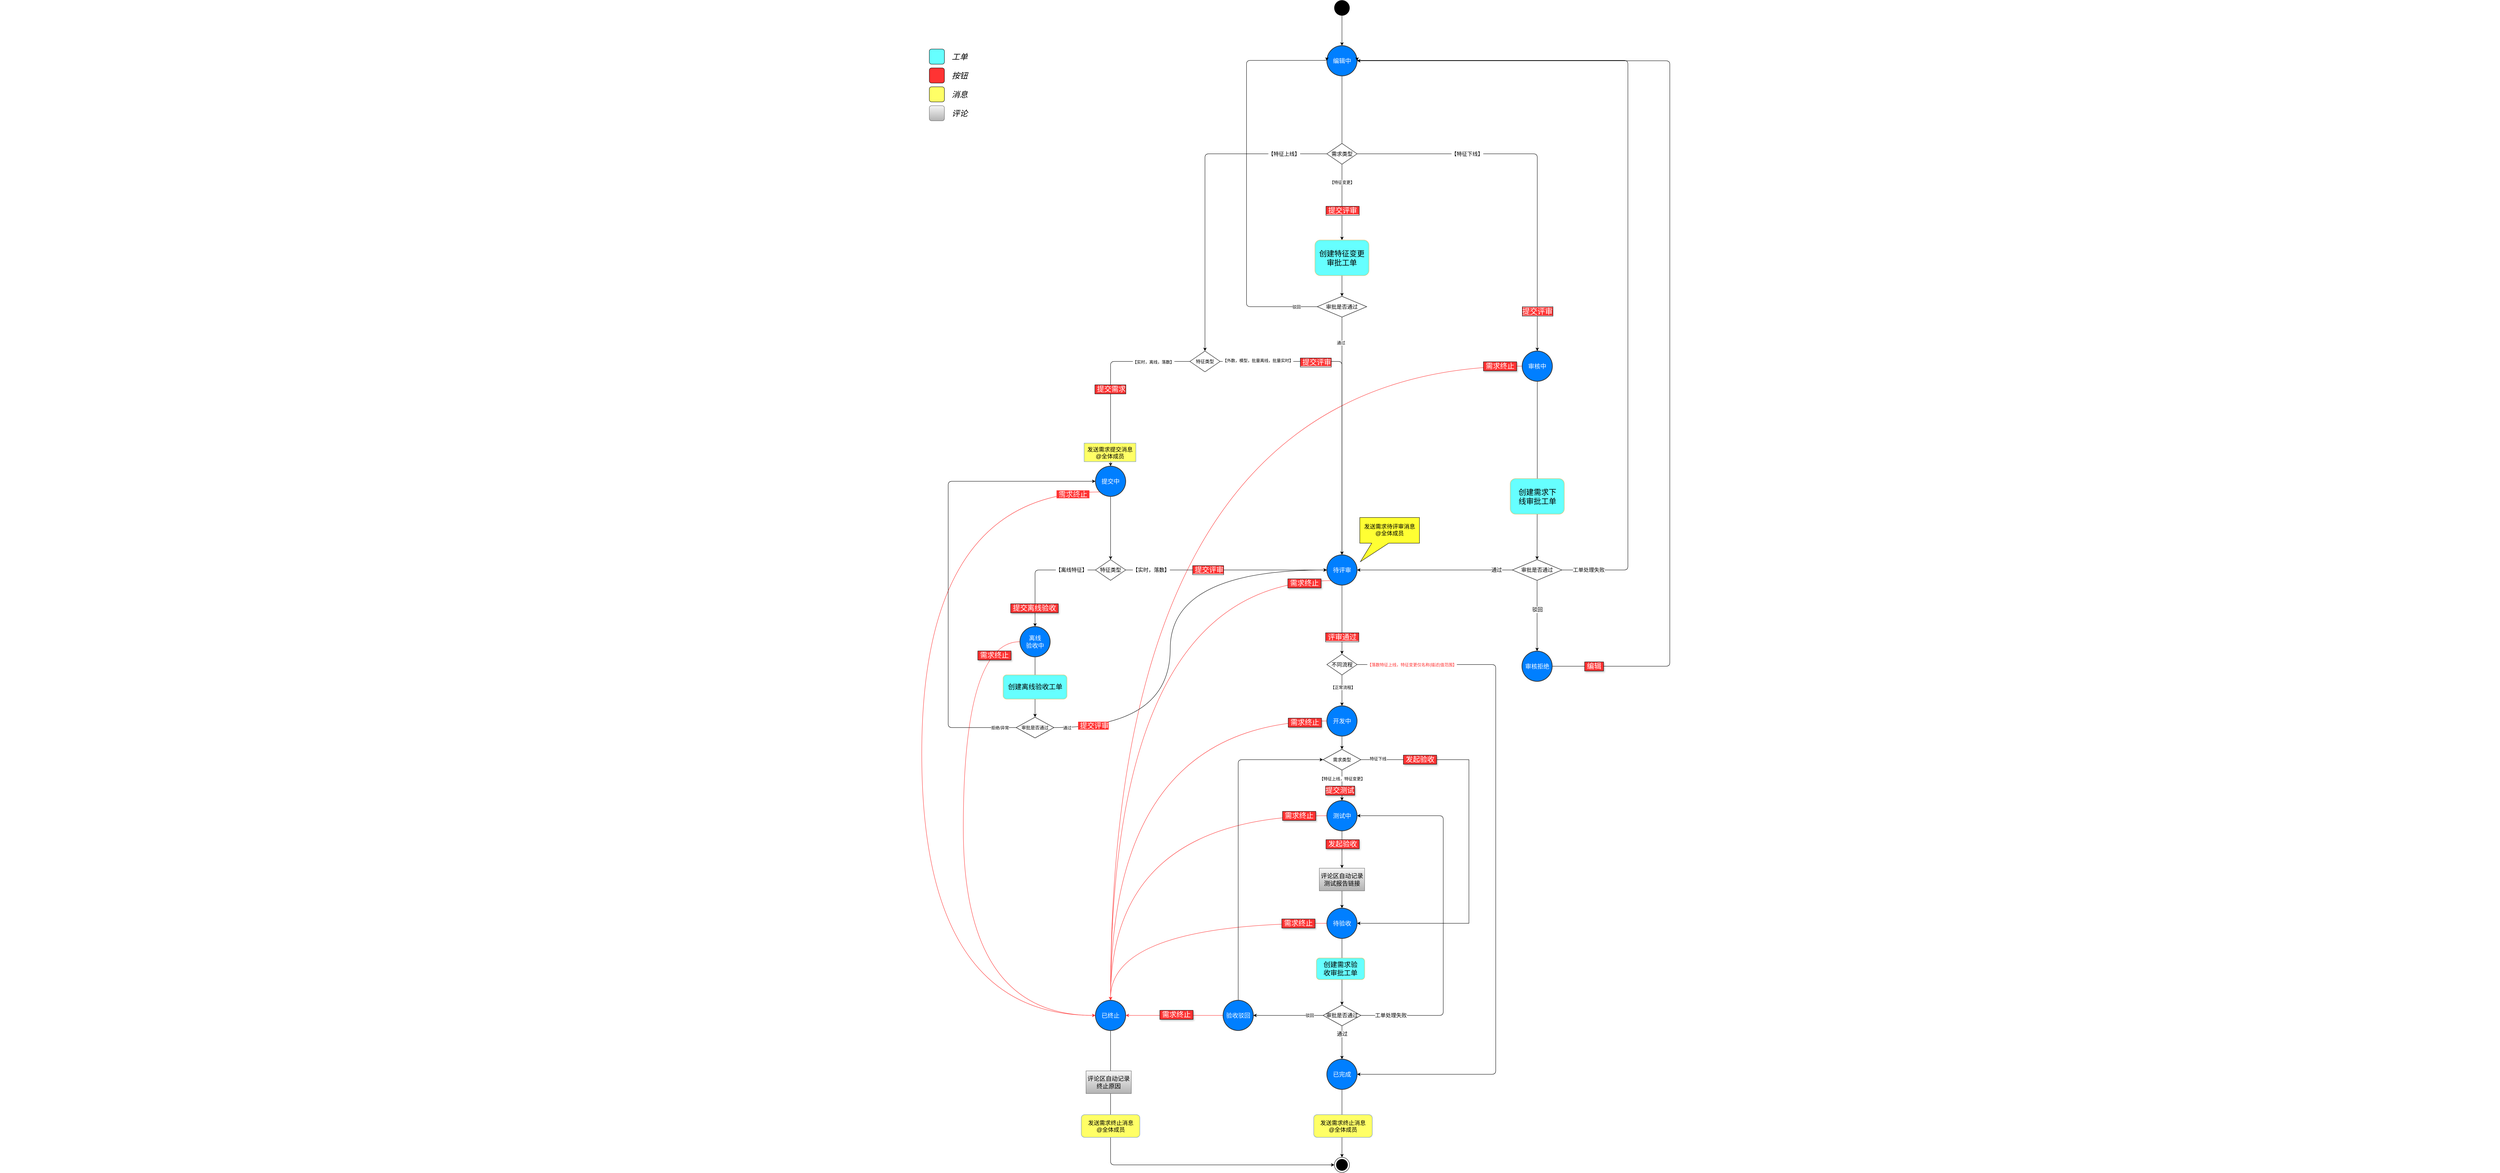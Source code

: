 <mxfile version="24.7.6">
  <diagram name="第 1 页" id="z-M220Xnp6lkOxsr2ZW7">
    <mxGraphModel dx="9769" dy="11065" grid="0" gridSize="10" guides="1" tooltips="1" connect="1" arrows="1" fold="1" page="1" pageScale="2" pageWidth="3300" pageHeight="4681" background="none" math="0" shadow="0">
      <root>
        <mxCell id="0" />
        <mxCell id="1" parent="0" />
        <mxCell id="qgJqCZxHj2D4JbPyjESp-24" style="edgeStyle=orthogonalEdgeStyle;rounded=0;orthogonalLoop=1;jettySize=auto;html=1;exitX=0.5;exitY=1;exitDx=0;exitDy=0;entryX=0.5;entryY=0;entryDx=0;entryDy=0;endArrow=none;endFill=0;" parent="1" source="qgJqCZxHj2D4JbPyjESp-26" target="qgJqCZxHj2D4JbPyjESp-67" edge="1">
          <mxGeometry relative="1" as="geometry" />
        </mxCell>
        <mxCell id="qgJqCZxHj2D4JbPyjESp-26" value="编辑中" style="ellipse;whiteSpace=wrap;html=1;aspect=fixed;strokeWidth=2;fillColor=#007FFF;strokeColor=#36393d;fontColor=#FFFFFF;fontSize=16;" parent="1" vertex="1">
          <mxGeometry x="1332.79" y="-9" width="80" height="80" as="geometry" />
        </mxCell>
        <mxCell id="qgJqCZxHj2D4JbPyjESp-27" style="edgeStyle=orthogonalEdgeStyle;rounded=0;orthogonalLoop=1;jettySize=auto;html=1;exitX=0.5;exitY=1;exitDx=0;exitDy=0;entryX=0.5;entryY=0;entryDx=0;entryDy=0;curved=1;strokeColor=#000000;" parent="1" source="qgJqCZxHj2D4JbPyjESp-29" target="qgJqCZxHj2D4JbPyjESp-112" edge="1">
          <mxGeometry relative="1" as="geometry" />
        </mxCell>
        <mxCell id="FUP94ncfJCfUUYkLqNeV-58" value="&lt;span style=&quot;color: rgb(255, 255, 255); font-size: 19px; background-color: rgb(255, 51, 51);&quot;&gt;&amp;nbsp;需求终止&amp;nbsp;&lt;/span&gt;" style="edgeLabel;html=1;align=center;verticalAlign=middle;resizable=0;points=[];" vertex="1" connectable="0" parent="qgJqCZxHj2D4JbPyjESp-27">
          <mxGeometry x="-0.152" y="-2" relative="1" as="geometry">
            <mxPoint x="-98" y="-76" as="offset" />
          </mxGeometry>
        </mxCell>
        <mxCell id="FUP94ncfJCfUUYkLqNeV-60" style="edgeStyle=orthogonalEdgeStyle;rounded=0;orthogonalLoop=1;jettySize=auto;html=1;exitX=0;exitY=1;exitDx=0;exitDy=0;entryX=0;entryY=0.5;entryDx=0;entryDy=0;curved=1;strokeColor=#FF3333;labelBorderColor=default;" edge="1" parent="1" source="qgJqCZxHj2D4JbPyjESp-29" target="qgJqCZxHj2D4JbPyjESp-52">
          <mxGeometry relative="1" as="geometry">
            <Array as="points">
              <mxPoint x="260" y="1173" />
              <mxPoint x="260" y="2560" />
            </Array>
          </mxGeometry>
        </mxCell>
        <mxCell id="qgJqCZxHj2D4JbPyjESp-29" value="提交中" style="ellipse;whiteSpace=wrap;html=1;aspect=fixed;strokeWidth=2;fillColor=#007FFF;strokeColor=#36393d;fontColor=#FFFFFF;fontSize=16;" parent="1" vertex="1">
          <mxGeometry x="720" y="1105" width="80" height="80" as="geometry" />
        </mxCell>
        <mxCell id="qgJqCZxHj2D4JbPyjESp-30" style="edgeStyle=orthogonalEdgeStyle;rounded=0;orthogonalLoop=1;jettySize=auto;html=1;exitX=0;exitY=0.5;exitDx=0;exitDy=0;entryX=0;entryY=0.5;entryDx=0;entryDy=0;curved=1;strokeColor=#FF3333;" parent="1" source="qgJqCZxHj2D4JbPyjESp-33" target="qgJqCZxHj2D4JbPyjESp-52" edge="1">
          <mxGeometry relative="1" as="geometry">
            <Array as="points">
              <mxPoint x="370" y="1570" />
              <mxPoint x="370" y="2560" />
            </Array>
          </mxGeometry>
        </mxCell>
        <mxCell id="qgJqCZxHj2D4JbPyjESp-31" value="&lt;span style=&quot;font-size: 19px;&quot;&gt;&amp;nbsp;需求终止&amp;nbsp;&lt;/span&gt;" style="edgeLabel;html=1;align=center;verticalAlign=middle;resizable=0;points=[];labelBorderColor=#000000;fontSize=19;spacingTop=0;spacingLeft=0;textShadow=1;labelBackgroundColor=#FF3333;fontColor=#FFFFFF;" parent="qgJqCZxHj2D4JbPyjESp-30" vertex="1" connectable="0">
          <mxGeometry x="-0.908" y="36" relative="1" as="geometry">
            <mxPoint as="offset" />
          </mxGeometry>
        </mxCell>
        <mxCell id="qgJqCZxHj2D4JbPyjESp-32" style="edgeStyle=orthogonalEdgeStyle;rounded=0;orthogonalLoop=1;jettySize=auto;html=1;exitX=0.5;exitY=1;exitDx=0;exitDy=0;entryX=0.5;entryY=0;entryDx=0;entryDy=0;" parent="1" source="qgJqCZxHj2D4JbPyjESp-33" target="qgJqCZxHj2D4JbPyjESp-96" edge="1">
          <mxGeometry relative="1" as="geometry" />
        </mxCell>
        <mxCell id="qgJqCZxHj2D4JbPyjESp-33" value="离线&lt;div&gt;验收中&lt;/div&gt;" style="ellipse;whiteSpace=wrap;html=1;aspect=fixed;strokeWidth=2;fillColor=#007FFF;strokeColor=#36393d;fontColor=#FFFFFF;fontSize=16;" parent="1" vertex="1">
          <mxGeometry x="520" y="1530" width="80" height="80" as="geometry" />
        </mxCell>
        <mxCell id="qgJqCZxHj2D4JbPyjESp-36" style="edgeStyle=orthogonalEdgeStyle;rounded=0;orthogonalLoop=1;jettySize=auto;html=1;exitX=0;exitY=1;exitDx=0;exitDy=0;entryX=0.5;entryY=0;entryDx=0;entryDy=0;curved=1;strokeColor=#FF3333;" parent="1" source="qgJqCZxHj2D4JbPyjESp-39" target="qgJqCZxHj2D4JbPyjESp-52" edge="1">
          <mxGeometry relative="1" as="geometry" />
        </mxCell>
        <mxCell id="qgJqCZxHj2D4JbPyjESp-37" value="&lt;span style=&quot;color: rgba(0, 0, 0, 0); font-family: monospace; font-size: 0px; text-align: start; background-color: rgb(251, 251, 251);&quot;&gt;%3CmxGraphModel%3E%3Croot%3E%3CmxCell%20id%3D%220%22%2F%3E%3CmxCell%20id%3D%221%22%20parent%3D%220%22%2F%3E%3CmxCell%20id%3D%222%22%20value%3D%22%26amp%3Bnbsp%3B%E9%9C%80%E6%B1%82%E7%BB%88%E6%AD%A2%26amp%3Bnbsp%3B%22%20style%3D%22edgeLabel%3Bhtml%3D1%3Balign%3Dcenter%3BverticalAlign%3Dmiddle%3Bresizable%3D0%3Bpoints%3D%5B%5D%3BlabelBorderColor%3Ddefault%3BlabelBackgroundColor%3D%2366FF66%3BfontSize%3D15%3B%22%20vertex%3D%221%22%20connectable%3D%220%22%20parent%3D%221%22%3E%3CmxGeometry%20x%3D%221789.556%22%20y%3D%22840%22%20as%3D%22geometry%22%2F%3E%3C%2FmxCell%3E%3C%2Froot%3E%3C%2FmxGraphModel%3E&lt;/span&gt;" style="edgeLabel;html=1;align=center;verticalAlign=middle;resizable=0;points=[];" parent="qgJqCZxHj2D4JbPyjESp-36" vertex="1" connectable="0">
          <mxGeometry x="-0.917" y="10" relative="1" as="geometry">
            <mxPoint as="offset" />
          </mxGeometry>
        </mxCell>
        <mxCell id="qgJqCZxHj2D4JbPyjESp-38" value="&lt;font style=&quot;font-size: 19px;&quot;&gt;&amp;nbsp;需求终止&amp;nbsp;&lt;/font&gt;" style="edgeLabel;html=1;align=center;verticalAlign=middle;resizable=0;points=[];labelBorderColor=#000000;labelBackgroundColor=#FF3333;fontSize=19;spacingTop=0;spacingLeft=0;textShadow=1;fontColor=#FFFFFF;" parent="qgJqCZxHj2D4JbPyjESp-36" vertex="1" connectable="0">
          <mxGeometry x="-0.916" y="3" relative="1" as="geometry">
            <mxPoint x="-1" y="3" as="offset" />
          </mxGeometry>
        </mxCell>
        <mxCell id="FUP94ncfJCfUUYkLqNeV-16" value="&lt;meta charset=&quot;utf-8&quot;&gt;&lt;span style=&quot;color: rgb(255, 255, 255); font-family: Helvetica; font-size: 19px; font-style: normal; font-variant-ligatures: normal; font-variant-caps: normal; font-weight: 400; letter-spacing: normal; orphans: 2; text-align: center; text-indent: 0px; text-transform: none; widows: 2; word-spacing: 0px; -webkit-text-stroke-width: 0px; white-space: nowrap; background-color: rgb(255, 51, 51); text-decoration-thickness: initial; text-decoration-style: initial; text-decoration-color: initial; display: inline !important; float: none;&quot;&gt;&amp;nbsp;评审通过&amp;nbsp;&lt;/span&gt;" style="edgeStyle=orthogonalEdgeStyle;rounded=0;orthogonalLoop=1;jettySize=auto;html=1;exitX=0.5;exitY=1;exitDx=0;exitDy=0;entryX=0.5;entryY=0;entryDx=0;entryDy=0;labelBorderColor=default;" edge="1" parent="1" source="qgJqCZxHj2D4JbPyjESp-39" target="FUP94ncfJCfUUYkLqNeV-15">
          <mxGeometry x="0.508" relative="1" as="geometry">
            <mxPoint as="offset" />
          </mxGeometry>
        </mxCell>
        <mxCell id="qgJqCZxHj2D4JbPyjESp-39" value="待评审" style="ellipse;whiteSpace=wrap;html=1;aspect=fixed;strokeWidth=2;fillColor=#007FFF;strokeColor=#36393d;fontColor=#FFFFFF;fontSize=16;" parent="1" vertex="1">
          <mxGeometry x="1332.79" y="1340" width="80" height="80" as="geometry" />
        </mxCell>
        <mxCell id="qgJqCZxHj2D4JbPyjESp-40" style="edgeStyle=orthogonalEdgeStyle;rounded=0;orthogonalLoop=1;jettySize=auto;html=1;exitX=0.5;exitY=1;exitDx=0;exitDy=0;entryX=0.5;entryY=0;entryDx=0;entryDy=0;" parent="1" source="qgJqCZxHj2D4JbPyjESp-43" target="qgJqCZxHj2D4JbPyjESp-82" edge="1">
          <mxGeometry relative="1" as="geometry" />
        </mxCell>
        <mxCell id="qgJqCZxHj2D4JbPyjESp-41" style="edgeStyle=orthogonalEdgeStyle;rounded=0;orthogonalLoop=1;jettySize=auto;html=1;exitX=0;exitY=0.5;exitDx=0;exitDy=0;entryX=0.5;entryY=0;entryDx=0;entryDy=0;curved=1;strokeColor=#FF3333;" parent="1" source="qgJqCZxHj2D4JbPyjESp-43" target="qgJqCZxHj2D4JbPyjESp-52" edge="1">
          <mxGeometry relative="1" as="geometry" />
        </mxCell>
        <mxCell id="qgJqCZxHj2D4JbPyjESp-42" value="&amp;nbsp;需求终止&amp;nbsp;" style="edgeLabel;html=1;align=center;verticalAlign=middle;resizable=0;points=[];labelBorderColor=#000000;labelBackgroundColor=#FF3333;fontSize=19;spacingTop=0;spacingLeft=0;textShadow=1;fontColor=#FFFFFF;" parent="qgJqCZxHj2D4JbPyjESp-41" vertex="1" connectable="0">
          <mxGeometry x="-0.947" y="2" relative="1" as="geometry">
            <mxPoint x="14" y="-2" as="offset" />
          </mxGeometry>
        </mxCell>
        <mxCell id="qgJqCZxHj2D4JbPyjESp-43" value="审核中" style="ellipse;whiteSpace=wrap;html=1;aspect=fixed;strokeWidth=2;fillColor=#007FFF;strokeColor=#36393d;fontColor=#FFFFFF;fontSize=16;" parent="1" vertex="1">
          <mxGeometry x="1850" y="800" width="80" height="80" as="geometry" />
        </mxCell>
        <mxCell id="qgJqCZxHj2D4JbPyjESp-44" style="edgeStyle=orthogonalEdgeStyle;rounded=0;orthogonalLoop=1;jettySize=auto;html=1;exitX=0.5;exitY=1;exitDx=0;exitDy=0;entryX=0.5;entryY=0;entryDx=0;entryDy=0;" parent="1" source="qgJqCZxHj2D4JbPyjESp-98" target="qgJqCZxHj2D4JbPyjESp-56" edge="1">
          <mxGeometry relative="1" as="geometry" />
        </mxCell>
        <mxCell id="qgJqCZxHj2D4JbPyjESp-46" style="edgeStyle=orthogonalEdgeStyle;rounded=0;orthogonalLoop=1;jettySize=auto;html=1;exitX=0;exitY=0.5;exitDx=0;exitDy=0;entryX=0.5;entryY=0;entryDx=0;entryDy=0;curved=1;strokeColor=#FF3333;" parent="1" source="qgJqCZxHj2D4JbPyjESp-48" target="qgJqCZxHj2D4JbPyjESp-52" edge="1">
          <mxGeometry relative="1" as="geometry" />
        </mxCell>
        <mxCell id="qgJqCZxHj2D4JbPyjESp-47" value="&lt;span style=&quot;font-size: 19px;&quot;&gt;&amp;nbsp;需求终止&amp;nbsp;&lt;/span&gt;" style="edgeLabel;html=1;align=center;verticalAlign=middle;resizable=0;points=[];labelBorderColor=#000000;fontSize=19;spacingTop=0;spacingLeft=0;textShadow=1;labelBackgroundColor=#FF3333;fontColor=#FFFFFF;" parent="qgJqCZxHj2D4JbPyjESp-46" vertex="1" connectable="0">
          <mxGeometry x="-0.82" y="2" relative="1" as="geometry">
            <mxPoint x="21" y="-2" as="offset" />
          </mxGeometry>
        </mxCell>
        <mxCell id="qgJqCZxHj2D4JbPyjESp-48" value="测试中" style="ellipse;whiteSpace=wrap;html=1;aspect=fixed;strokeWidth=2;fillColor=#007FFF;strokeColor=#36393d;fontColor=#FFFFFF;fontSize=16;" parent="1" vertex="1">
          <mxGeometry x="1332.79" y="1991" width="80" height="80" as="geometry" />
        </mxCell>
        <mxCell id="qgJqCZxHj2D4JbPyjESp-49" style="edgeStyle=orthogonalEdgeStyle;rounded=0;orthogonalLoop=1;jettySize=auto;html=1;exitX=0.5;exitY=1;exitDx=0;exitDy=0;entryX=0.5;entryY=0;entryDx=0;entryDy=0;" parent="1" source="qgJqCZxHj2D4JbPyjESp-50" target="qgJqCZxHj2D4JbPyjESp-83" edge="1">
          <mxGeometry relative="1" as="geometry" />
        </mxCell>
        <mxCell id="qgJqCZxHj2D4JbPyjESp-50" value="已完成" style="ellipse;whiteSpace=wrap;html=1;aspect=fixed;strokeWidth=2;fillColor=#007FFF;strokeColor=#36393d;fontColor=#FFFFFF;fontSize=16;" parent="1" vertex="1">
          <mxGeometry x="1332.79" y="2676" width="80" height="80" as="geometry" />
        </mxCell>
        <mxCell id="qgJqCZxHj2D4JbPyjESp-51" style="edgeStyle=orthogonalEdgeStyle;rounded=1;orthogonalLoop=1;jettySize=auto;html=1;exitX=0.5;exitY=1;exitDx=0;exitDy=0;entryX=0;entryY=0.5;entryDx=0;entryDy=0;curved=0;" parent="1" source="qgJqCZxHj2D4JbPyjESp-52" target="qgJqCZxHj2D4JbPyjESp-83" edge="1">
          <mxGeometry relative="1" as="geometry" />
        </mxCell>
        <mxCell id="qgJqCZxHj2D4JbPyjESp-52" value="已终止" style="ellipse;whiteSpace=wrap;html=1;aspect=fixed;strokeWidth=2;fillColor=#007FFF;strokeColor=#36393d;fontColor=#FFFFFF;fontSize=16;" parent="1" vertex="1">
          <mxGeometry x="720" y="2520" width="80" height="80" as="geometry" />
        </mxCell>
        <mxCell id="qgJqCZxHj2D4JbPyjESp-53" style="edgeStyle=orthogonalEdgeStyle;rounded=0;orthogonalLoop=1;jettySize=auto;html=1;exitX=0.5;exitY=1;exitDx=0;exitDy=0;" parent="1" source="qgJqCZxHj2D4JbPyjESp-56" target="qgJqCZxHj2D4JbPyjESp-106" edge="1">
          <mxGeometry relative="1" as="geometry" />
        </mxCell>
        <mxCell id="qgJqCZxHj2D4JbPyjESp-54" style="edgeStyle=orthogonalEdgeStyle;rounded=0;orthogonalLoop=1;jettySize=auto;html=1;exitX=0;exitY=0.5;exitDx=0;exitDy=0;entryX=0.5;entryY=0;entryDx=0;entryDy=0;curved=1;strokeColor=#FF3333;" parent="1" source="qgJqCZxHj2D4JbPyjESp-56" target="qgJqCZxHj2D4JbPyjESp-52" edge="1">
          <mxGeometry relative="1" as="geometry" />
        </mxCell>
        <mxCell id="qgJqCZxHj2D4JbPyjESp-55" value="&lt;span style=&quot;font-size: 19px;&quot;&gt;&amp;nbsp;需求终止&amp;nbsp;&lt;/span&gt;" style="edgeLabel;html=1;align=center;verticalAlign=middle;resizable=0;points=[];labelBorderColor=#000000;fontSize=19;spacingTop=0;spacingLeft=0;textShadow=1;labelBackgroundColor=#FF3333;fontColor=#FFFFFF;" parent="qgJqCZxHj2D4JbPyjESp-54" vertex="1" connectable="0">
          <mxGeometry x="-0.774" y="4" relative="1" as="geometry">
            <mxPoint x="12" y="-4" as="offset" />
          </mxGeometry>
        </mxCell>
        <mxCell id="qgJqCZxHj2D4JbPyjESp-56" value="待验收" style="ellipse;whiteSpace=wrap;html=1;aspect=fixed;strokeWidth=2;fillColor=#007FFF;strokeColor=#36393d;fontColor=#FFFFFF;fontSize=16;" parent="1" vertex="1">
          <mxGeometry x="1332.79" y="2276" width="80" height="80" as="geometry" />
        </mxCell>
        <mxCell id="qgJqCZxHj2D4JbPyjESp-58" style="rounded=0;orthogonalLoop=1;jettySize=auto;html=1;exitX=0;exitY=0.5;exitDx=0;exitDy=0;entryX=1;entryY=0.5;entryDx=0;entryDy=0;edgeStyle=orthogonalEdgeStyle;curved=1;strokeColor=#FF3333;" parent="1" source="qgJqCZxHj2D4JbPyjESp-60" target="qgJqCZxHj2D4JbPyjESp-52" edge="1">
          <mxGeometry relative="1" as="geometry" />
        </mxCell>
        <mxCell id="qgJqCZxHj2D4JbPyjESp-59" value="&lt;span style=&quot;font-size: 19px;&quot;&gt;&amp;nbsp;需求终止&amp;nbsp;&lt;/span&gt;" style="edgeLabel;html=1;align=center;verticalAlign=middle;resizable=0;points=[];labelBorderColor=#000000;textShadow=1;fontColor=#FFFFFF;labelBackgroundColor=#FF3333;fontSize=19;" parent="qgJqCZxHj2D4JbPyjESp-58" vertex="1" connectable="0">
          <mxGeometry x="-0.558" y="-23" relative="1" as="geometry">
            <mxPoint x="-67" y="21" as="offset" />
          </mxGeometry>
        </mxCell>
        <mxCell id="FUP94ncfJCfUUYkLqNeV-89" style="edgeStyle=orthogonalEdgeStyle;rounded=1;orthogonalLoop=1;jettySize=auto;html=1;exitX=0.5;exitY=0;exitDx=0;exitDy=0;entryX=0;entryY=0.5;entryDx=0;entryDy=0;curved=0;" edge="1" parent="1" source="qgJqCZxHj2D4JbPyjESp-60" target="FUP94ncfJCfUUYkLqNeV-74">
          <mxGeometry relative="1" as="geometry" />
        </mxCell>
        <mxCell id="qgJqCZxHj2D4JbPyjESp-60" value="验收驳回" style="ellipse;whiteSpace=wrap;html=1;aspect=fixed;strokeWidth=2;fillColor=#007FFF;strokeColor=#36393d;fontColor=#FFFFFF;fontSize=16;" parent="1" vertex="1">
          <mxGeometry x="1058" y="2520" width="80" height="80" as="geometry" />
        </mxCell>
        <mxCell id="qgJqCZxHj2D4JbPyjESp-61" style="edgeStyle=orthogonalEdgeStyle;rounded=0;orthogonalLoop=1;jettySize=auto;html=1;exitX=0.5;exitY=1;exitDx=0;exitDy=0;" parent="1" source="qgJqCZxHj2D4JbPyjESp-62" target="qgJqCZxHj2D4JbPyjESp-26" edge="1">
          <mxGeometry relative="1" as="geometry" />
        </mxCell>
        <mxCell id="qgJqCZxHj2D4JbPyjESp-62" value="" style="ellipse;whiteSpace=wrap;html=1;aspect=fixed;fillColor=#000000;" parent="1" vertex="1">
          <mxGeometry x="1352.79" y="-129" width="40" height="40" as="geometry" />
        </mxCell>
        <mxCell id="qgJqCZxHj2D4JbPyjESp-63" value="&lt;span style=&quot;background-color: rgb(255, 51, 51); font-size: 20px;&quot;&gt;&lt;font color=&quot;#ffffff&quot; style=&quot;font-size: 20px;&quot;&gt;提交评审&lt;/font&gt;&lt;/span&gt;" style="edgeStyle=orthogonalEdgeStyle;rounded=1;orthogonalLoop=1;jettySize=auto;html=1;exitX=1;exitY=0.5;exitDx=0;exitDy=0;entryX=0.5;entryY=0;entryDx=0;entryDy=0;curved=0;labelBorderColor=default;fontSize=20;" parent="1" source="qgJqCZxHj2D4JbPyjESp-67" target="qgJqCZxHj2D4JbPyjESp-43" edge="1">
          <mxGeometry x="0.789" relative="1" as="geometry">
            <mxPoint as="offset" />
          </mxGeometry>
        </mxCell>
        <mxCell id="qgJqCZxHj2D4JbPyjESp-64" value="【特征下线】" style="edgeLabel;html=1;align=center;verticalAlign=middle;resizable=0;points=[];fontSize=14;" parent="qgJqCZxHj2D4JbPyjESp-63" vertex="1" connectable="0">
          <mxGeometry x="-0.32" y="2" relative="1" as="geometry">
            <mxPoint x="-49" y="2" as="offset" />
          </mxGeometry>
        </mxCell>
        <mxCell id="qgJqCZxHj2D4JbPyjESp-65" style="edgeStyle=orthogonalEdgeStyle;rounded=1;orthogonalLoop=1;jettySize=auto;html=1;exitX=0;exitY=0.5;exitDx=0;exitDy=0;curved=0;" parent="1" source="qgJqCZxHj2D4JbPyjESp-67" target="qgJqCZxHj2D4JbPyjESp-70" edge="1">
          <mxGeometry relative="1" as="geometry" />
        </mxCell>
        <mxCell id="qgJqCZxHj2D4JbPyjESp-66" value="【特征上线】" style="edgeLabel;html=1;align=center;verticalAlign=middle;resizable=0;points=[];fontSize=14;" parent="qgJqCZxHj2D4JbPyjESp-65" vertex="1" connectable="0">
          <mxGeometry x="-0.729" y="-1" relative="1" as="geometry">
            <mxPoint y="1" as="offset" />
          </mxGeometry>
        </mxCell>
        <mxCell id="FUP94ncfJCfUUYkLqNeV-23" style="edgeStyle=orthogonalEdgeStyle;rounded=0;orthogonalLoop=1;jettySize=auto;html=1;exitX=0.5;exitY=1;exitDx=0;exitDy=0;entryX=0.5;entryY=0;entryDx=0;entryDy=0;" edge="1" parent="1" source="qgJqCZxHj2D4JbPyjESp-67" target="FUP94ncfJCfUUYkLqNeV-40">
          <mxGeometry relative="1" as="geometry">
            <mxPoint x="1364.975" y="401" as="targetPoint" />
          </mxGeometry>
        </mxCell>
        <mxCell id="FUP94ncfJCfUUYkLqNeV-37" value="&lt;span style=&quot;color: rgba(0, 0, 0, 0); font-family: monospace; font-size: 0px; text-align: start; background-color: rgb(251, 251, 251);&quot;&gt;%3CmxGraphModel%3E%3Croot%3E%3CmxCell%20id%3D%220%22%2F%3E%3CmxCell%20id%3D%221%22%20parent%3D%220%22%2F%3E%3CmxCell%20id%3D%222%22%20value%3D%22%26amp%3Bnbsp%3B%E9%9C%80%E6%B1%82%E7%BB%88%E6%AD%A2%26amp%3Bnbsp%3B%22%20style%3D%22edgeLabel%3Bhtml%3D1%3Balign%3Dcenter%3BverticalAlign%3Dmiddle%3Bresizable%3D0%3Bpoints%3D%5B%5D%3BlabelBorderColor%3D%23000000%3BlabelBackgroundColor%3D%23FF3333%3BfontSize%3D19%3BspacingTop%3D0%3BspacingLeft%3D0%3BtextShadow%3D1%3BfontColor%3D%23FFFFFF%3B%22%20vertex%3D%221%22%20connectable%3D%220%22%20parent%3D%221%22%3E%3CmxGeometry%20x%3D%221790.25%22%20y%3D%22840%22%20as%3D%22geometry%22%2F%3E%3C%2FmxCell%3E%3C%2Froot%3E%3C%2FmxGraphModel%3E&lt;/span&gt;" style="edgeLabel;html=1;align=center;verticalAlign=middle;resizable=0;points=[];" vertex="1" connectable="0" parent="FUP94ncfJCfUUYkLqNeV-23">
          <mxGeometry x="-0.068" y="3" relative="1" as="geometry">
            <mxPoint as="offset" />
          </mxGeometry>
        </mxCell>
        <mxCell id="FUP94ncfJCfUUYkLqNeV-39" value="&lt;span style=&quot;color: rgb(255, 255, 255); font-size: 19px; background-color: rgb(255, 51, 51);&quot;&gt;&amp;nbsp;提交评审&amp;nbsp;&lt;/span&gt;" style="edgeLabel;html=1;align=center;verticalAlign=middle;resizable=0;points=[];labelBorderColor=default;" vertex="1" connectable="0" parent="FUP94ncfJCfUUYkLqNeV-23">
          <mxGeometry x="-0.127" y="1" relative="1" as="geometry">
            <mxPoint y="35" as="offset" />
          </mxGeometry>
        </mxCell>
        <mxCell id="FUP94ncfJCfUUYkLqNeV-57" value="【特征变更】" style="edgeLabel;html=1;align=center;verticalAlign=middle;resizable=0;points=[];" vertex="1" connectable="0" parent="FUP94ncfJCfUUYkLqNeV-23">
          <mxGeometry x="-0.51" relative="1" as="geometry">
            <mxPoint y="-1" as="offset" />
          </mxGeometry>
        </mxCell>
        <mxCell id="qgJqCZxHj2D4JbPyjESp-67" value="需求类型" style="rhombus;whiteSpace=wrap;html=1;fontSize=14;" parent="1" vertex="1">
          <mxGeometry x="1332.79" y="250" width="80" height="55" as="geometry" />
        </mxCell>
        <mxCell id="qgJqCZxHj2D4JbPyjESp-68" style="edgeStyle=orthogonalEdgeStyle;rounded=1;orthogonalLoop=1;jettySize=auto;html=1;curved=0;entryX=0.5;entryY=0;entryDx=0;entryDy=0;" parent="1" source="qgJqCZxHj2D4JbPyjESp-70" target="qgJqCZxHj2D4JbPyjESp-39" edge="1">
          <mxGeometry relative="1" as="geometry">
            <mxPoint x="1050" y="942.5" as="sourcePoint" />
            <mxPoint x="1332.655" y="1090" as="targetPoint" />
          </mxGeometry>
        </mxCell>
        <mxCell id="qgJqCZxHj2D4JbPyjESp-69" value="【外数，模型，批量离线，批量实时】" style="edgeLabel;html=1;align=center;verticalAlign=middle;resizable=0;points=[];" parent="qgJqCZxHj2D4JbPyjESp-68" vertex="1" connectable="0">
          <mxGeometry x="-0.211" y="-1" relative="1" as="geometry">
            <mxPoint x="-222" y="-9" as="offset" />
          </mxGeometry>
        </mxCell>
        <mxCell id="FUP94ncfJCfUUYkLqNeV-11" value="&lt;span style=&quot;color: rgb(255, 255, 255); font-size: 19px; background-color: rgb(255, 51, 51);&quot;&gt;&amp;nbsp;提交评审&lt;/span&gt;" style="edgeLabel;html=1;align=center;verticalAlign=middle;resizable=0;points=[];labelBorderColor=default;" vertex="1" connectable="0" parent="qgJqCZxHj2D4JbPyjESp-68">
          <mxGeometry x="0.106" y="3" relative="1" as="geometry">
            <mxPoint x="-73" y="-137" as="offset" />
          </mxGeometry>
        </mxCell>
        <mxCell id="qgJqCZxHj2D4JbPyjESp-70" value="特征类型" style="rhombus;whiteSpace=wrap;html=1;" parent="1" vertex="1">
          <mxGeometry x="970" y="800" width="80" height="55" as="geometry" />
        </mxCell>
        <mxCell id="qgJqCZxHj2D4JbPyjESp-71" style="edgeStyle=orthogonalEdgeStyle;rounded=0;orthogonalLoop=1;jettySize=auto;html=1;exitX=0;exitY=0.5;exitDx=0;exitDy=0;entryX=0.5;entryY=0;entryDx=0;entryDy=0;curved=1;strokeColor=#FF3333;" parent="1" source="qgJqCZxHj2D4JbPyjESp-73" target="qgJqCZxHj2D4JbPyjESp-52" edge="1">
          <mxGeometry relative="1" as="geometry" />
        </mxCell>
        <mxCell id="qgJqCZxHj2D4JbPyjESp-72" value="&lt;span style=&quot;font-size: 19px;&quot;&gt;&amp;nbsp;需求终止&amp;nbsp;&lt;/span&gt;" style="edgeLabel;html=1;align=center;verticalAlign=middle;resizable=0;points=[];labelBorderColor=#000000;fontSize=19;spacingTop=0;spacingLeft=0;textShadow=1;labelBackgroundColor=#FF3333;fontColor=#FFFFFF;" parent="qgJqCZxHj2D4JbPyjESp-71" vertex="1" connectable="0">
          <mxGeometry x="-0.91" y="4" relative="1" as="geometry">
            <mxPoint as="offset" />
          </mxGeometry>
        </mxCell>
        <mxCell id="FUP94ncfJCfUUYkLqNeV-75" style="edgeStyle=orthogonalEdgeStyle;rounded=0;orthogonalLoop=1;jettySize=auto;html=1;exitX=0.5;exitY=1;exitDx=0;exitDy=0;entryX=0.5;entryY=0;entryDx=0;entryDy=0;" edge="1" parent="1" source="qgJqCZxHj2D4JbPyjESp-73" target="FUP94ncfJCfUUYkLqNeV-74">
          <mxGeometry relative="1" as="geometry" />
        </mxCell>
        <mxCell id="qgJqCZxHj2D4JbPyjESp-73" value="开发中" style="ellipse;whiteSpace=wrap;html=1;aspect=fixed;strokeWidth=2;fillColor=#007FFF;strokeColor=#36393d;fontColor=#FFFFFF;fontSize=16;" parent="1" vertex="1">
          <mxGeometry x="1332.79" y="1740" width="80" height="80" as="geometry" />
        </mxCell>
        <mxCell id="qgJqCZxHj2D4JbPyjESp-76" style="edgeStyle=orthogonalEdgeStyle;rounded=0;orthogonalLoop=1;jettySize=auto;html=1;exitX=0;exitY=0.5;exitDx=0;exitDy=0;entryX=1;entryY=0.5;entryDx=0;entryDy=0;" parent="1" source="qgJqCZxHj2D4JbPyjESp-82" target="qgJqCZxHj2D4JbPyjESp-39" edge="1">
          <mxGeometry relative="1" as="geometry" />
        </mxCell>
        <mxCell id="qgJqCZxHj2D4JbPyjESp-77" value="通过" style="edgeLabel;html=1;align=center;verticalAlign=middle;resizable=0;points=[];fontSize=14;" parent="qgJqCZxHj2D4JbPyjESp-76" vertex="1" connectable="0">
          <mxGeometry x="-0.798" y="1" relative="1" as="geometry">
            <mxPoint x="-1" y="-1" as="offset" />
          </mxGeometry>
        </mxCell>
        <mxCell id="qgJqCZxHj2D4JbPyjESp-78" style="rounded=0;orthogonalLoop=1;jettySize=auto;html=1;entryX=0.5;entryY=0;entryDx=0;entryDy=0;exitX=0.5;exitY=1;exitDx=0;exitDy=0;" parent="1" source="qgJqCZxHj2D4JbPyjESp-82" target="qgJqCZxHj2D4JbPyjESp-115" edge="1">
          <mxGeometry relative="1" as="geometry">
            <mxPoint x="1887.46" y="1408" as="sourcePoint" />
            <mxPoint x="1887.46" y="1559" as="targetPoint" />
          </mxGeometry>
        </mxCell>
        <mxCell id="qgJqCZxHj2D4JbPyjESp-79" value="&lt;font style=&quot;font-size: 14px;&quot;&gt;驳回&lt;/font&gt;" style="edgeLabel;html=1;align=center;verticalAlign=middle;resizable=0;points=[];" parent="qgJqCZxHj2D4JbPyjESp-78" vertex="1" connectable="0">
          <mxGeometry x="-0.222" y="3" relative="1" as="geometry">
            <mxPoint x="-3" y="4" as="offset" />
          </mxGeometry>
        </mxCell>
        <mxCell id="qgJqCZxHj2D4JbPyjESp-80" style="edgeStyle=orthogonalEdgeStyle;rounded=1;orthogonalLoop=1;jettySize=auto;html=1;exitX=1;exitY=0.5;exitDx=0;exitDy=0;entryX=1;entryY=0.5;entryDx=0;entryDy=0;curved=0;" parent="1" source="qgJqCZxHj2D4JbPyjESp-82" target="qgJqCZxHj2D4JbPyjESp-26" edge="1">
          <mxGeometry relative="1" as="geometry">
            <Array as="points">
              <mxPoint x="2130" y="1380" />
              <mxPoint x="2130" y="30" />
            </Array>
          </mxGeometry>
        </mxCell>
        <mxCell id="qgJqCZxHj2D4JbPyjESp-81" value="工单处理失败" style="edgeLabel;html=1;align=center;verticalAlign=middle;resizable=0;points=[];fontSize=14;" parent="qgJqCZxHj2D4JbPyjESp-80" vertex="1" connectable="0">
          <mxGeometry x="-0.96" y="1" relative="1" as="geometry">
            <mxPoint x="26" y="1" as="offset" />
          </mxGeometry>
        </mxCell>
        <mxCell id="qgJqCZxHj2D4JbPyjESp-82" value="审批是否通过" style="rhombus;whiteSpace=wrap;html=1;fontSize=14;" parent="1" vertex="1">
          <mxGeometry x="1824" y="1352.5" width="131" height="55" as="geometry" />
        </mxCell>
        <mxCell id="qgJqCZxHj2D4JbPyjESp-83" value="" style="ellipse;whiteSpace=wrap;html=1;aspect=fixed;" parent="1" vertex="1">
          <mxGeometry x="1352.79" y="2936" width="40" height="40" as="geometry" />
        </mxCell>
        <mxCell id="qgJqCZxHj2D4JbPyjESp-84" value="" style="ellipse;whiteSpace=wrap;html=1;aspect=fixed;fillColor=#000000;" parent="1" vertex="1">
          <mxGeometry x="1357.79" y="2941" width="30" height="30" as="geometry" />
        </mxCell>
        <mxCell id="qgJqCZxHj2D4JbPyjESp-85" style="edgeStyle=orthogonalEdgeStyle;rounded=1;orthogonalLoop=1;jettySize=auto;html=1;exitX=1;exitY=0.5;exitDx=0;exitDy=0;entryX=0;entryY=0.5;entryDx=0;entryDy=0;curved=0;" parent="1" source="qgJqCZxHj2D4JbPyjESp-112" target="qgJqCZxHj2D4JbPyjESp-39" edge="1">
          <mxGeometry relative="1" as="geometry" />
        </mxCell>
        <mxCell id="qgJqCZxHj2D4JbPyjESp-86" value="【实时，落数】" style="edgeLabel;html=1;align=center;verticalAlign=middle;resizable=0;points=[];fontSize=14;" parent="qgJqCZxHj2D4JbPyjESp-85" vertex="1" connectable="0">
          <mxGeometry x="-0.752" y="-1" relative="1" as="geometry">
            <mxPoint x="1" y="-1" as="offset" />
          </mxGeometry>
        </mxCell>
        <mxCell id="qgJqCZxHj2D4JbPyjESp-87" value="&lt;span style=&quot;color: rgba(0, 0, 0, 0); font-family: monospace; font-size: 0px; text-align: start; background-color: rgb(251, 251, 251);&quot;&gt;%3CmxGraphModel%3E%3Croot%3E%3CmxCell%20id%3D%220%22%2F%3E%3CmxCell%20id%3D%221%22%20parent%3D%220%22%2F%3E%3CmxCell%20id%3D%222%22%20value%3D%22%26lt%3Bspan%20style%3D%26quot%3Bbackground-color%3A%20rgb(204%2C%20255%2C%20204)%3B%26quot%3B%26gt%3B%E8%AF%84%E5%AE%A1%E9%80%9A%E8%BF%87%26lt%3B%2Fspan%26gt%3B%22%20style%3D%22edgeLabel%3Bhtml%3D1%3Balign%3Dcenter%3BverticalAlign%3Dmiddle%3Bresizable%3D0%3Bpoints%3D%5B%5D%3BlabelBorderColor%3Ddefault%3B%22%20vertex%3D%221%22%20connectable%3D%220%22%20parent%3D%221%22%3E%3CmxGeometry%20x%3D%221006%22%20y%3D%221652.947%22%20as%3D%22geometry%22%2F%3E%3C%2FmxCell%3E%3C%2Froot%3E%3C%2FmxGraphModel%3E&lt;/span&gt;" style="edgeLabel;html=1;align=center;verticalAlign=middle;resizable=0;points=[];" parent="qgJqCZxHj2D4JbPyjESp-85" vertex="1" connectable="0">
          <mxGeometry x="-0.196" relative="1" as="geometry">
            <mxPoint as="offset" />
          </mxGeometry>
        </mxCell>
        <mxCell id="FUP94ncfJCfUUYkLqNeV-70" value="&lt;span style=&quot;color: rgba(0, 0, 0, 0); font-family: monospace; font-size: 0px; text-align: start; background-color: rgb(251, 251, 251);&quot;&gt;%3CmxGraphModel%3E%3Croot%3E%3CmxCell%20id%3D%220%22%2F%3E%3CmxCell%20id%3D%221%22%20parent%3D%220%22%2F%3E%3CmxCell%20id%3D%222%22%20value%3D%22%26lt%3Bspan%20style%3D%26quot%3Bcolor%3A%20rgb(255%2C%20255%2C%20255)%3B%20font-size%3A%2019px%3B%20background-color%3A%20rgb(255%2C%2051%2C%2051)%3B%26quot%3B%26gt%3B%26amp%3Bnbsp%3B%E6%8F%90%E4%BA%A4%E8%AF%84%E5%AE%A1%26lt%3B%2Fspan%26gt%3B%22%20style%3D%22edgeLabel%3Bhtml%3D1%3Balign%3Dcenter%3BverticalAlign%3Dmiddle%3Bresizable%3D0%3Bpoints%3D%5B%5D%3BlabelBorderColor%3Ddefault%3B%22%20vertex%3D%221%22%20connectable%3D%220%22%20parent%3D%221%22%3E%3CmxGeometry%20x%3D%221302.761%22%20y%3D%22829.0%22%20as%3D%22geometry%22%2F%3E%3C%2FmxCell%3E%3C%2Froot%3E%3C%2FmxGraphModel%3E&lt;/span&gt;" style="edgeLabel;html=1;align=center;verticalAlign=middle;resizable=0;points=[];" vertex="1" connectable="0" parent="qgJqCZxHj2D4JbPyjESp-85">
          <mxGeometry x="-0.268" y="3" relative="1" as="geometry">
            <mxPoint y="-1" as="offset" />
          </mxGeometry>
        </mxCell>
        <mxCell id="FUP94ncfJCfUUYkLqNeV-72" value="&lt;span style=&quot;color: rgb(255, 255, 255); font-size: 19px; background-color: rgb(255, 51, 51);&quot;&gt;&amp;nbsp;提交评审&lt;/span&gt;" style="edgeLabel;html=1;align=center;verticalAlign=middle;resizable=0;points=[];labelBorderColor=default;" vertex="1" connectable="0" parent="qgJqCZxHj2D4JbPyjESp-85">
          <mxGeometry x="-0.244" y="1" relative="1" as="geometry">
            <mxPoint x="16" y="1" as="offset" />
          </mxGeometry>
        </mxCell>
        <mxCell id="qgJqCZxHj2D4JbPyjESp-88" style="edgeStyle=orthogonalEdgeStyle;rounded=1;orthogonalLoop=1;jettySize=auto;html=1;exitX=0;exitY=0.5;exitDx=0;exitDy=0;curved=0;" parent="1" source="qgJqCZxHj2D4JbPyjESp-112" target="qgJqCZxHj2D4JbPyjESp-33" edge="1">
          <mxGeometry relative="1" as="geometry" />
        </mxCell>
        <mxCell id="qgJqCZxHj2D4JbPyjESp-89" value="【离线特征】" style="edgeLabel;html=1;align=center;verticalAlign=middle;resizable=0;points=[];fontSize=14;" parent="qgJqCZxHj2D4JbPyjESp-88" vertex="1" connectable="0">
          <mxGeometry x="-0.442" y="1" relative="1" as="geometry">
            <mxPoint x="22" y="-1" as="offset" />
          </mxGeometry>
        </mxCell>
        <mxCell id="qgJqCZxHj2D4JbPyjESp-90" value="&lt;span style=&quot;font-size: 19px;&quot;&gt;&amp;nbsp;提交离线验收&amp;nbsp;&lt;/span&gt;" style="edgeLabel;html=1;align=center;verticalAlign=middle;resizable=0;points=[];labelBorderColor=#000000;textShadow=1;fontSize=19;spacingTop=0;spacingLeft=0;labelBackgroundColor=#FF3333;fontColor=#FFFFFF;" parent="qgJqCZxHj2D4JbPyjESp-88" vertex="1" connectable="0">
          <mxGeometry x="0.682" y="-2" relative="1" as="geometry">
            <mxPoint as="offset" />
          </mxGeometry>
        </mxCell>
        <mxCell id="qgJqCZxHj2D4JbPyjESp-91" value="&lt;font style=&quot;font-size: 18px;&quot;&gt;创建离线验收&lt;span style=&quot;background-color: initial;&quot;&gt;工单&lt;/span&gt;&lt;/font&gt;" style="rounded=1;whiteSpace=wrap;html=1;fillColor=#66FFFF;gradientColor=none;strokeColor=#d6b656;fontSize=15;" parent="1" vertex="1">
          <mxGeometry x="475.5" y="1658" width="169" height="64" as="geometry" />
        </mxCell>
        <mxCell id="qgJqCZxHj2D4JbPyjESp-92" style="edgeStyle=orthogonalEdgeStyle;rounded=1;orthogonalLoop=1;jettySize=auto;html=1;exitX=0;exitY=0.5;exitDx=0;exitDy=0;entryX=0;entryY=0.5;entryDx=0;entryDy=0;curved=0;" parent="1" source="qgJqCZxHj2D4JbPyjESp-96" target="qgJqCZxHj2D4JbPyjESp-29" edge="1">
          <mxGeometry relative="1" as="geometry">
            <Array as="points">
              <mxPoint x="330" y="1797" />
              <mxPoint x="330" y="1145" />
            </Array>
          </mxGeometry>
        </mxCell>
        <mxCell id="qgJqCZxHj2D4JbPyjESp-93" value="拒绝/异常" style="edgeLabel;html=1;align=center;verticalAlign=middle;resizable=0;points=[];" parent="qgJqCZxHj2D4JbPyjESp-92" vertex="1" connectable="0">
          <mxGeometry x="-0.93" y="3" relative="1" as="geometry">
            <mxPoint y="-3" as="offset" />
          </mxGeometry>
        </mxCell>
        <mxCell id="qgJqCZxHj2D4JbPyjESp-94" style="edgeStyle=orthogonalEdgeStyle;rounded=0;orthogonalLoop=1;jettySize=auto;html=1;exitX=1;exitY=0.5;exitDx=0;exitDy=0;entryX=0;entryY=0.5;entryDx=0;entryDy=0;curved=1;" parent="1" source="qgJqCZxHj2D4JbPyjESp-96" target="qgJqCZxHj2D4JbPyjESp-39" edge="1">
          <mxGeometry relative="1" as="geometry">
            <Array as="points">
              <mxPoint x="918" y="1797" />
              <mxPoint x="918" y="1380" />
            </Array>
          </mxGeometry>
        </mxCell>
        <mxCell id="qgJqCZxHj2D4JbPyjESp-95" value="通过" style="edgeLabel;html=1;align=center;verticalAlign=middle;resizable=0;points=[];" parent="qgJqCZxHj2D4JbPyjESp-94" vertex="1" connectable="0">
          <mxGeometry x="-0.941" relative="1" as="geometry">
            <mxPoint x="1" as="offset" />
          </mxGeometry>
        </mxCell>
        <mxCell id="qgJqCZxHj2D4JbPyjESp-96" value="审批是否通过" style="rhombus;whiteSpace=wrap;html=1;" parent="1" vertex="1">
          <mxGeometry x="510" y="1770" width="100" height="55" as="geometry" />
        </mxCell>
        <mxCell id="qgJqCZxHj2D4JbPyjESp-97" value="创建需求下&lt;div style=&quot;font-size: 20px;&quot;&gt;线&lt;span style=&quot;background-color: initial; font-size: 20px;&quot;&gt;审批工单&lt;/span&gt;&lt;/div&gt;" style="rounded=1;whiteSpace=wrap;html=1;fillColor=#66FFFF;gradientColor=none;strokeColor=#d6b656;fontSize=20;" parent="1" vertex="1">
          <mxGeometry x="1818.5" y="1138" width="143" height="94" as="geometry" />
        </mxCell>
        <mxCell id="qgJqCZxHj2D4JbPyjESp-99" value="&lt;font style=&quot;font-size: 18px;&quot;&gt;创建需求验&lt;/font&gt;&lt;div style=&quot;font-size: 18px;&quot;&gt;&lt;font style=&quot;font-size: 18px;&quot;&gt;收&lt;span style=&quot;background-color: initial;&quot;&gt;审批工单&lt;/span&gt;&lt;/font&gt;&lt;/div&gt;" style="rounded=1;whiteSpace=wrap;html=1;fillColor=#66FFFF;gradientColor=none;strokeColor=#d6b656;fontSize=15;" parent="1" vertex="1">
          <mxGeometry x="1305.25" y="2408" width="127.54" height="57" as="geometry" />
        </mxCell>
        <mxCell id="qgJqCZxHj2D4JbPyjESp-100" style="edgeStyle=orthogonalEdgeStyle;rounded=0;orthogonalLoop=1;jettySize=auto;html=1;exitX=0.5;exitY=1;exitDx=0;exitDy=0;" parent="1" source="qgJqCZxHj2D4JbPyjESp-106" target="qgJqCZxHj2D4JbPyjESp-50" edge="1">
          <mxGeometry relative="1" as="geometry" />
        </mxCell>
        <mxCell id="qgJqCZxHj2D4JbPyjESp-101" value="通过" style="edgeLabel;html=1;align=center;verticalAlign=middle;resizable=0;points=[];fontSize=14;" parent="qgJqCZxHj2D4JbPyjESp-100" vertex="1" connectable="0">
          <mxGeometry x="-0.529" y="1" relative="1" as="geometry">
            <mxPoint x="-1" as="offset" />
          </mxGeometry>
        </mxCell>
        <mxCell id="qgJqCZxHj2D4JbPyjESp-104" style="edgeStyle=orthogonalEdgeStyle;rounded=1;orthogonalLoop=1;jettySize=auto;html=1;exitX=1;exitY=0.5;exitDx=0;exitDy=0;entryX=1;entryY=0.5;entryDx=0;entryDy=0;curved=0;" parent="1" source="qgJqCZxHj2D4JbPyjESp-106" target="qgJqCZxHj2D4JbPyjESp-48" edge="1">
          <mxGeometry relative="1" as="geometry">
            <Array as="points">
              <mxPoint x="1641" y="2560" />
              <mxPoint x="1641" y="2031" />
            </Array>
          </mxGeometry>
        </mxCell>
        <mxCell id="qgJqCZxHj2D4JbPyjESp-105" value="工单处理失败" style="edgeLabel;html=1;align=center;verticalAlign=middle;resizable=0;points=[];fontSize=14;" parent="qgJqCZxHj2D4JbPyjESp-104" vertex="1" connectable="0">
          <mxGeometry x="-0.921" y="-1" relative="1" as="geometry">
            <mxPoint x="40" y="-1" as="offset" />
          </mxGeometry>
        </mxCell>
        <mxCell id="FUP94ncfJCfUUYkLqNeV-87" style="edgeStyle=orthogonalEdgeStyle;rounded=0;orthogonalLoop=1;jettySize=auto;html=1;exitX=0;exitY=0.5;exitDx=0;exitDy=0;" edge="1" parent="1" source="qgJqCZxHj2D4JbPyjESp-106" target="qgJqCZxHj2D4JbPyjESp-60">
          <mxGeometry relative="1" as="geometry" />
        </mxCell>
        <mxCell id="FUP94ncfJCfUUYkLqNeV-88" value="驳回" style="edgeLabel;html=1;align=center;verticalAlign=middle;resizable=0;points=[];" vertex="1" connectable="0" parent="FUP94ncfJCfUUYkLqNeV-87">
          <mxGeometry x="0.343" y="1" relative="1" as="geometry">
            <mxPoint x="88" y="-1" as="offset" />
          </mxGeometry>
        </mxCell>
        <mxCell id="qgJqCZxHj2D4JbPyjESp-106" value="审批是否通过" style="rhombus;whiteSpace=wrap;html=1;fontSize=14;" parent="1" vertex="1">
          <mxGeometry x="1322.79" y="2532.5" width="100" height="55" as="geometry" />
        </mxCell>
        <mxCell id="qgJqCZxHj2D4JbPyjESp-107" value="&lt;font style=&quot;font-size: 16px;&quot;&gt;评论区自动记录&lt;/font&gt;&lt;div style=&quot;font-size: 16px;&quot;&gt;&lt;font style=&quot;font-size: 16px;&quot;&gt;终止原因&lt;/font&gt;&lt;/div&gt;" style="rounded=0;whiteSpace=wrap;html=1;fillColor=#f5f5f5;strokeColor=#666666;gradientColor=#b3b3b3;" parent="1" vertex="1">
          <mxGeometry x="695" y="2707" width="120" height="60" as="geometry" />
        </mxCell>
        <mxCell id="qgJqCZxHj2D4JbPyjESp-108" value="&lt;div style=&quot;font-size: 15px;&quot;&gt;&lt;br style=&quot;font-size: 15px;&quot;&gt;&lt;/div&gt;发送需求终止消息&lt;div style=&quot;font-size: 15px;&quot;&gt;@全体成员&lt;br style=&quot;font-size: 15px;&quot;&gt;&lt;div style=&quot;font-size: 15px;&quot;&gt;&lt;span style=&quot;color: rgba(0, 0, 0, 0); font-family: monospace; font-size: 15px; text-align: start; text-wrap: nowrap;&quot;&gt;@%3CmxGraphModel%3E%3Croot%3E%3CmxCell%20id%3D%220%22%2F%3E%3CmxCell%20id%3D%221%22%20parent%3D%220%22%2F%3E%3CmxCell%20id%3D%222%22%20value%3D%22%E5%88%9B%E5%BB%BA%E9%9C%80%E6%B1%82%E4%B8%8B%26lt%3Bdiv%26gt%3B%E7%BA%BF%26lt%3Bspan%20style%3D%26quot%3Bbackground-color%3A%20initial%3B%26quot%3B%26gt%3B%E5%AE%A1%E6%89%B9%E5%B7%A5%E5%8D%95%26lt%3B%2Fspan%26gt%3B%26lt%3B%2Fdiv%26gt%3B%22%20style%3D%22rounded%3D1%3BwhiteSpace%3Dwrap%3Bhtml%3D1%3B%22%20vertex%3D%221%22%20parent%3D%221%22%3E%3CmxGeometry%20x%3D%221120%22%20y%3D%22860%22%20width%3D%22100%22%20height%3D%2240%22%20as%3D%22geometry%22%2F%3E%3C%2FmxCell%3E%3C%2Froot%3E%3C%2FmxGraphModel%3&lt;/span&gt;&lt;/div&gt;&lt;/div&gt;" style="rounded=1;whiteSpace=wrap;html=1;fillColor=#FFFF66;strokeColor=#6c8ebf;gradientColor=none;fontSize=15;" parent="1" vertex="1">
          <mxGeometry x="682.5" y="2823" width="155" height="60" as="geometry" />
        </mxCell>
        <mxCell id="qgJqCZxHj2D4JbPyjESp-109" value="" style="edgeStyle=orthogonalEdgeStyle;rounded=1;orthogonalLoop=1;jettySize=auto;html=1;exitX=0;exitY=0.5;exitDx=0;exitDy=0;curved=0;entryX=0.5;entryY=0;entryDx=0;entryDy=0;" parent="1" source="qgJqCZxHj2D4JbPyjESp-70" target="qgJqCZxHj2D4JbPyjESp-29" edge="1">
          <mxGeometry relative="1" as="geometry">
            <mxPoint x="970" y="938" as="sourcePoint" />
            <mxPoint x="760.067" y="1020" as="targetPoint" />
          </mxGeometry>
        </mxCell>
        <mxCell id="qgJqCZxHj2D4JbPyjESp-110" value="【实时，离线，落数】" style="edgeLabel;html=1;align=center;verticalAlign=middle;resizable=0;points=[];" parent="qgJqCZxHj2D4JbPyjESp-109" vertex="1" connectable="0">
          <mxGeometry x="-0.027" relative="1" as="geometry">
            <mxPoint x="113" y="-26" as="offset" />
          </mxGeometry>
        </mxCell>
        <mxCell id="FUP94ncfJCfUUYkLqNeV-10" value="&lt;span style=&quot;color: rgb(255, 255, 255); font-size: 19px;&quot;&gt;&amp;nbsp;提交需求&lt;/span&gt;" style="edgeLabel;html=1;align=center;verticalAlign=middle;resizable=0;points=[];labelBackgroundColor=#FF3333;labelBorderColor=default;" vertex="1" connectable="0" parent="qgJqCZxHj2D4JbPyjESp-109">
          <mxGeometry x="0.3" y="-1" relative="1" as="geometry">
            <mxPoint y="-34" as="offset" />
          </mxGeometry>
        </mxCell>
        <mxCell id="qgJqCZxHj2D4JbPyjESp-111" value="&lt;div style=&quot;font-size: 15px;&quot;&gt;&lt;br style=&quot;font-size: 15px;&quot;&gt;&lt;/div&gt;发送需求提交消息&lt;div style=&quot;font-size: 15px;&quot;&gt;@全体成员&lt;br style=&quot;font-size: 15px;&quot;&gt;&lt;div style=&quot;font-size: 15px;&quot;&gt;&lt;span style=&quot;color: rgba(0, 0, 0, 0); font-family: monospace; font-size: 15px; text-align: start; text-wrap: nowrap;&quot;&gt;@%3CmxGraphModel%3E%3Croot%3E%3CmxCell%20id%3D%220%22%2F%3E%3CmxCell%20id%3D%221%22%20parent%3D%220%22%2F%3E%3CmxCell%20id%3D%222%22%20value%3D%22%E5%88%9B%E5%BB%BA%E9%9C%80%E6%B1%82%E4%B8%8B%26lt%3Bdiv%26gt%3B%E7%BA%BF%26lt%3Bspan%20style%3D%26quot%3Bbackground-color%3A%20initial%3B%26quot%3B%26gt%3B%E5%AE%A1%E6%89%B9%E5%B7%A5%E5%8D%95%26lt%3B%2Fspan%26gt%3B%26lt%3B%2Fdiv%26gt%3B%22%20style%3D%22rounded%3D1%3BwhiteSpace%3Dwrap%3Bhtml%3D1%3B%22%20vertex%3D%221%22%20parent%3D%221%22%3E%3CmxGeometry%20x%3D%221120%22%20y%3D%22860%22%20width%3D%22100%22%20height%3D%2240%22%20as%3D%22geometry%22%2F%3E%3C%2FmxCell%3E%3C%2Froot%3E%3C%2FmxGraphModel%3&lt;/span&gt;&lt;/div&gt;&lt;/div&gt;" style="rounded=0;whiteSpace=wrap;html=1;fillColor=#FFFF66;strokeColor=#6c8ebf;arcSize=50;gradientColor=none;fontSize=15;" parent="1" vertex="1">
          <mxGeometry x="690" y="1044" width="137" height="49" as="geometry" />
        </mxCell>
        <mxCell id="qgJqCZxHj2D4JbPyjESp-112" value="特征类型" style="rhombus;whiteSpace=wrap;html=1;fontSize=14;" parent="1" vertex="1">
          <mxGeometry x="720" y="1352.5" width="80" height="55" as="geometry" />
        </mxCell>
        <mxCell id="FUP94ncfJCfUUYkLqNeV-85" style="edgeStyle=orthogonalEdgeStyle;rounded=1;orthogonalLoop=1;jettySize=auto;html=1;exitX=1;exitY=0.5;exitDx=0;exitDy=0;entryX=1;entryY=0.5;entryDx=0;entryDy=0;curved=0;" edge="1" parent="1" source="qgJqCZxHj2D4JbPyjESp-115" target="qgJqCZxHj2D4JbPyjESp-26">
          <mxGeometry relative="1" as="geometry">
            <mxPoint x="2245" y="1145.25" as="targetPoint" />
            <Array as="points">
              <mxPoint x="2241" y="1635" />
              <mxPoint x="2241" y="31" />
            </Array>
          </mxGeometry>
        </mxCell>
        <mxCell id="qgJqCZxHj2D4JbPyjESp-115" value="审核拒绝" style="ellipse;whiteSpace=wrap;html=1;aspect=fixed;strokeWidth=2;fillColor=#007FFF;strokeColor=#36393d;fontColor=#FFFFFF;fontSize=16;" parent="1" vertex="1">
          <mxGeometry x="1849.5" y="1595" width="80" height="80" as="geometry" />
        </mxCell>
        <mxCell id="qgJqCZxHj2D4JbPyjESp-117" value="&lt;font style=&quot;font-size: 21px;&quot;&gt;工单&lt;/font&gt;" style="text;html=1;align=center;verticalAlign=middle;resizable=0;points=[];autosize=1;strokeColor=none;fillColor=none;fontStyle=2;fontSize=21;" parent="1" vertex="1">
          <mxGeometry x="325" width="70" height="40" as="geometry" />
        </mxCell>
        <mxCell id="qgJqCZxHj2D4JbPyjESp-118" value="" style="whiteSpace=wrap;html=1;aspect=fixed;fillColor=#66FFFF;rounded=1;glass=0;fontSize=21;fontStyle=0" parent="1" vertex="1">
          <mxGeometry x="280" width="40" height="40" as="geometry" />
        </mxCell>
        <mxCell id="qgJqCZxHj2D4JbPyjESp-120" value="&lt;font style=&quot;font-size: 21px;&quot;&gt;按钮&lt;/font&gt;" style="text;html=1;align=center;verticalAlign=middle;resizable=0;points=[];autosize=1;strokeColor=none;fillColor=none;fontStyle=2;fontSize=21;" parent="1" vertex="1">
          <mxGeometry x="325" y="50" width="70" height="40" as="geometry" />
        </mxCell>
        <mxCell id="qgJqCZxHj2D4JbPyjESp-121" value="" style="whiteSpace=wrap;html=1;aspect=fixed;fillColor=#FF3333;rounded=1;glass=0;fontSize=21;fontStyle=0" parent="1" vertex="1">
          <mxGeometry x="280" y="50" width="40" height="40" as="geometry" />
        </mxCell>
        <mxCell id="qgJqCZxHj2D4JbPyjESp-122" value="&lt;font style=&quot;font-size: 21px;&quot;&gt;消息&lt;/font&gt;" style="text;html=1;align=center;verticalAlign=middle;resizable=0;points=[];autosize=1;strokeColor=none;fillColor=none;fontStyle=2;fontSize=21;" parent="1" vertex="1">
          <mxGeometry x="325" y="100" width="70" height="40" as="geometry" />
        </mxCell>
        <mxCell id="qgJqCZxHj2D4JbPyjESp-123" value="" style="whiteSpace=wrap;html=1;aspect=fixed;fillColor=#FFFF66;rounded=1;glass=0;fontSize=21;fontStyle=0" parent="1" vertex="1">
          <mxGeometry x="280" y="100" width="40" height="40" as="geometry" />
        </mxCell>
        <mxCell id="qgJqCZxHj2D4JbPyjESp-124" value="&lt;font style=&quot;font-size: 21px;&quot;&gt;评论&lt;/font&gt;" style="text;html=1;align=center;verticalAlign=middle;resizable=0;points=[];autosize=1;strokeColor=none;fillColor=none;fontStyle=2;fontSize=21;" parent="1" vertex="1">
          <mxGeometry x="325" y="150" width="70" height="40" as="geometry" />
        </mxCell>
        <mxCell id="qgJqCZxHj2D4JbPyjESp-125" value="" style="whiteSpace=wrap;html=1;aspect=fixed;fillColor=#f5f5f5;gradientColor=#b3b3b3;strokeColor=#666666;rounded=1;glass=0;fontSize=21;fontStyle=0" parent="1" vertex="1">
          <mxGeometry x="280" y="150" width="40" height="40" as="geometry" />
        </mxCell>
        <mxCell id="FUP94ncfJCfUUYkLqNeV-18" style="edgeStyle=orthogonalEdgeStyle;rounded=0;orthogonalLoop=1;jettySize=auto;html=1;exitX=0.5;exitY=1;exitDx=0;exitDy=0;entryX=0.5;entryY=0;entryDx=0;entryDy=0;" edge="1" parent="1" source="FUP94ncfJCfUUYkLqNeV-15" target="qgJqCZxHj2D4JbPyjESp-73">
          <mxGeometry relative="1" as="geometry" />
        </mxCell>
        <mxCell id="FUP94ncfJCfUUYkLqNeV-19" value="【正常流程】" style="edgeLabel;html=1;align=center;verticalAlign=middle;resizable=0;points=[];" vertex="1" connectable="0" parent="FUP94ncfJCfUUYkLqNeV-18">
          <mxGeometry x="-0.211" y="2" relative="1" as="geometry">
            <mxPoint as="offset" />
          </mxGeometry>
        </mxCell>
        <mxCell id="FUP94ncfJCfUUYkLqNeV-20" style="edgeStyle=orthogonalEdgeStyle;rounded=1;orthogonalLoop=1;jettySize=auto;html=1;exitX=1;exitY=0.5;exitDx=0;exitDy=0;entryX=1;entryY=0.5;entryDx=0;entryDy=0;curved=0;" edge="1" parent="1" source="FUP94ncfJCfUUYkLqNeV-15" target="qgJqCZxHj2D4JbPyjESp-50">
          <mxGeometry relative="1" as="geometry">
            <Array as="points">
              <mxPoint x="1780" y="1631" />
              <mxPoint x="1780" y="2716" />
            </Array>
          </mxGeometry>
        </mxCell>
        <mxCell id="FUP94ncfJCfUUYkLqNeV-21" value="&lt;font color=&quot;#ff3333&quot;&gt;【落数特征上线，特征变更仅名称|描述|值范围】&lt;/font&gt;" style="edgeLabel;html=1;align=center;verticalAlign=middle;resizable=0;points=[];" vertex="1" connectable="0" parent="FUP94ncfJCfUUYkLqNeV-20">
          <mxGeometry x="-0.953" y="-4" relative="1" as="geometry">
            <mxPoint x="102" y="-4" as="offset" />
          </mxGeometry>
        </mxCell>
        <mxCell id="FUP94ncfJCfUUYkLqNeV-15" value="不同流程" style="rhombus;whiteSpace=wrap;html=1;fontSize=14;" vertex="1" parent="1">
          <mxGeometry x="1332.79" y="1603" width="80" height="55" as="geometry" />
        </mxCell>
        <mxCell id="FUP94ncfJCfUUYkLqNeV-50" style="rounded=0;orthogonalLoop=1;jettySize=auto;html=1;exitX=0.5;exitY=1;exitDx=0;exitDy=0;entryX=0.5;entryY=0;entryDx=0;entryDy=0;" edge="1" parent="1" source="FUP94ncfJCfUUYkLqNeV-32" target="qgJqCZxHj2D4JbPyjESp-39">
          <mxGeometry relative="1" as="geometry">
            <mxPoint x="1412.925" y="1090" as="targetPoint" />
          </mxGeometry>
        </mxCell>
        <mxCell id="FUP94ncfJCfUUYkLqNeV-51" value="通过" style="edgeLabel;html=1;align=center;verticalAlign=middle;resizable=0;points=[];" vertex="1" connectable="0" parent="FUP94ncfJCfUUYkLqNeV-50">
          <mxGeometry x="-0.785" y="-3" relative="1" as="geometry">
            <mxPoint as="offset" />
          </mxGeometry>
        </mxCell>
        <mxCell id="FUP94ncfJCfUUYkLqNeV-52" style="edgeStyle=orthogonalEdgeStyle;rounded=1;orthogonalLoop=1;jettySize=auto;html=1;exitX=0;exitY=0.5;exitDx=0;exitDy=0;entryX=0;entryY=0.5;entryDx=0;entryDy=0;curved=0;" edge="1" parent="1" source="FUP94ncfJCfUUYkLqNeV-32" target="qgJqCZxHj2D4JbPyjESp-26">
          <mxGeometry relative="1" as="geometry">
            <Array as="points">
              <mxPoint x="1120" y="683" />
              <mxPoint x="1120" y="30" />
            </Array>
          </mxGeometry>
        </mxCell>
        <mxCell id="FUP94ncfJCfUUYkLqNeV-53" value="驳回" style="edgeLabel;html=1;align=center;verticalAlign=middle;resizable=0;points=[];" vertex="1" connectable="0" parent="FUP94ncfJCfUUYkLqNeV-52">
          <mxGeometry x="-0.871" y="3" relative="1" as="geometry">
            <mxPoint x="12" y="-3" as="offset" />
          </mxGeometry>
        </mxCell>
        <mxCell id="FUP94ncfJCfUUYkLqNeV-32" value="审批是否通过" style="rhombus;whiteSpace=wrap;html=1;fontSize=14;" vertex="1" parent="1">
          <mxGeometry x="1307.29" y="655" width="131" height="55" as="geometry" />
        </mxCell>
        <mxCell id="FUP94ncfJCfUUYkLqNeV-41" style="edgeStyle=orthogonalEdgeStyle;rounded=0;orthogonalLoop=1;jettySize=auto;html=1;exitX=0.5;exitY=1;exitDx=0;exitDy=0;entryX=0.5;entryY=0;entryDx=0;entryDy=0;" edge="1" parent="1" source="FUP94ncfJCfUUYkLqNeV-40" target="FUP94ncfJCfUUYkLqNeV-32">
          <mxGeometry relative="1" as="geometry" />
        </mxCell>
        <mxCell id="FUP94ncfJCfUUYkLqNeV-40" value="创建特征变更&lt;div&gt;&lt;span style=&quot;background-color: initial;&quot;&gt;审批工单&lt;/span&gt;&lt;/div&gt;" style="rounded=1;whiteSpace=wrap;html=1;fillColor=#66FFFF;gradientColor=none;strokeColor=#d6b656;fontSize=20;" vertex="1" parent="1">
          <mxGeometry x="1301.29" y="506" width="143" height="94" as="geometry" />
        </mxCell>
        <mxCell id="FUP94ncfJCfUUYkLqNeV-56" value="&lt;div style=&quot;font-size: 15px;&quot;&gt;&lt;br style=&quot;font-size: 15px;&quot;&gt;&lt;/div&gt;发送需求终止消息&lt;div style=&quot;font-size: 15px;&quot;&gt;@全体成员&lt;br style=&quot;font-size: 15px;&quot;&gt;&lt;div style=&quot;font-size: 15px;&quot;&gt;&lt;span style=&quot;color: rgba(0, 0, 0, 0); font-family: monospace; font-size: 15px; text-align: start; text-wrap: nowrap;&quot;&gt;@%3CmxGraphModel%3E%3Croot%3E%3CmxCell%20id%3D%220%22%2F%3E%3CmxCell%20id%3D%221%22%20parent%3D%220%22%2F%3E%3CmxCell%20id%3D%222%22%20value%3D%22%E5%88%9B%E5%BB%BA%E9%9C%80%E6%B1%82%E4%B8%8B%26lt%3Bdiv%26gt%3B%E7%BA%BF%26lt%3Bspan%20style%3D%26quot%3Bbackground-color%3A%20initial%3B%26quot%3B%26gt%3B%E5%AE%A1%E6%89%B9%E5%B7%A5%E5%8D%95%26lt%3B%2Fspan%26gt%3B%26lt%3B%2Fdiv%26gt%3B%22%20style%3D%22rounded%3D1%3BwhiteSpace%3Dwrap%3Bhtml%3D1%3B%22%20vertex%3D%221%22%20parent%3D%221%22%3E%3CmxGeometry%20x%3D%221120%22%20y%3D%22860%22%20width%3D%22100%22%20height%3D%2240%22%20as%3D%22geometry%22%2F%3E%3C%2FmxCell%3E%3C%2Froot%3E%3C%2FmxGraphModel%3&lt;/span&gt;&lt;/div&gt;&lt;/div&gt;" style="rounded=1;whiteSpace=wrap;html=1;fillColor=#FFFF66;strokeColor=#6c8ebf;gradientColor=none;fontSize=15;" vertex="1" parent="1">
          <mxGeometry x="1298.06" y="2823" width="155" height="60" as="geometry" />
        </mxCell>
        <mxCell id="FUP94ncfJCfUUYkLqNeV-61" value="" style="edgeStyle=orthogonalEdgeStyle;rounded=0;orthogonalLoop=1;jettySize=auto;html=1;exitX=0.5;exitY=1;exitDx=0;exitDy=0;entryX=0.5;entryY=0;entryDx=0;entryDy=0;" edge="1" parent="1" source="qgJqCZxHj2D4JbPyjESp-48" target="qgJqCZxHj2D4JbPyjESp-98">
          <mxGeometry relative="1" as="geometry">
            <mxPoint x="1373" y="2071" as="sourcePoint" />
            <mxPoint x="1373" y="2276" as="targetPoint" />
          </mxGeometry>
        </mxCell>
        <mxCell id="FUP94ncfJCfUUYkLqNeV-62" value="&lt;span style=&quot;font-size: 19px;&quot;&gt;&amp;nbsp;发起验收&amp;nbsp;&lt;/span&gt;" style="edgeLabel;html=1;align=center;verticalAlign=middle;resizable=0;points=[];labelBorderColor=#000000;textShadow=1;fontSize=19;spacingTop=0;spacingLeft=0;labelBackgroundColor=#FF3333;fontColor=#FFFFFF;" vertex="1" connectable="0" parent="FUP94ncfJCfUUYkLqNeV-61">
          <mxGeometry x="-0.124" y="-1" relative="1" as="geometry">
            <mxPoint x="2" y="-9" as="offset" />
          </mxGeometry>
        </mxCell>
        <mxCell id="qgJqCZxHj2D4JbPyjESp-98" value="&lt;font style=&quot;font-size: 16px;&quot;&gt;评论区自动记录&lt;/font&gt;&lt;div style=&quot;font-size: 16px;&quot;&gt;&lt;font style=&quot;font-size: 16px;&quot;&gt;测试报告链接&lt;/font&gt;&lt;/div&gt;" style="rounded=0;whiteSpace=wrap;html=1;fillColor=#f5f5f5;strokeColor=#666666;gradientColor=#b3b3b3;" parent="1" vertex="1">
          <mxGeometry x="1312.79" y="2170" width="120" height="60" as="geometry" />
        </mxCell>
        <mxCell id="FUP94ncfJCfUUYkLqNeV-66" value="&lt;br class=&quot;Apple-interchange-newline&quot;&gt;&lt;span style=&quot;font-size: 15px;&quot;&gt;发送需求待评审消息&lt;/span&gt;&lt;div style=&quot;font-size: 15px;&quot;&gt;@全体成员&lt;br&gt;&lt;div&gt;&lt;span style=&quot;color: rgba(0, 0, 0, 0); font-family: monospace; text-align: start; text-wrap: nowrap;&quot;&gt;@%3CmxGraphModel%3E%3Croot%3E%3CmxCell%20id%3D%220%22%2F%3E%3CmxCell%20id%3D%221%22%20parent%3D%220%22%2F%3E%3CmxCell%20id%3D%222%22%20value%3D%22%E5%88%9B%E5%BB%BA%E9%9C%80%E6%B1%82%E4%B8%8B%26lt%3Bdiv%26gt%3B%E7%BA%BF%26lt%3Bspan%20style%3D%26quot%3Bbackground-color%3A%20initial%3B%26quot%3B%26gt%3B%E5%AE%A1%E6%89%B9%E5%B7%A5%E5%8D%95%26lt%3B%2Fspan%26gt%3B%26lt%3B%2Fdiv%26gt%3B%22%20style%3D%22rounded%3D1%3BwhiteSpace%3Dwrap%3Bhtml%3D1%3B%22%20vertex%3D%221%22%20parent%3D%221%22%3E%3CmxGeometry%20x%3D%221120%22%20y%3D%22860%22%20width%3D%22100%22%20height%3D%2240%22%20as%3D%22geometry%22%2F%3E%3C%2FmxCell%3E%3C%2Froot%3E%3C%2FmxGraphModel%3&lt;/span&gt;&lt;/div&gt;&lt;/div&gt;" style="shape=callout;whiteSpace=wrap;html=1;perimeter=calloutPerimeter;size=49;position=0.2;position2=0.01;base=45;fillColor=#FFFF33;" vertex="1" parent="1">
          <mxGeometry x="1420" y="1241" width="158" height="117" as="geometry" />
        </mxCell>
        <mxCell id="FUP94ncfJCfUUYkLqNeV-73" value="&lt;span style=&quot;color: rgb(255, 255, 255); font-size: 19px; background-color: rgb(255, 51, 51);&quot;&gt;&amp;nbsp;提交评审&lt;/span&gt;" style="edgeLabel;html=1;align=center;verticalAlign=middle;resizable=0;points=[];" vertex="1" connectable="0" parent="1">
          <mxGeometry x="1027.25" y="1390" as="geometry">
            <mxPoint x="-314" y="403" as="offset" />
          </mxGeometry>
        </mxCell>
        <mxCell id="FUP94ncfJCfUUYkLqNeV-76" style="edgeStyle=orthogonalEdgeStyle;rounded=0;orthogonalLoop=1;jettySize=auto;html=1;exitX=0.5;exitY=1;exitDx=0;exitDy=0;entryX=0.5;entryY=0;entryDx=0;entryDy=0;" edge="1" parent="1" source="FUP94ncfJCfUUYkLqNeV-74" target="qgJqCZxHj2D4JbPyjESp-48">
          <mxGeometry relative="1" as="geometry" />
        </mxCell>
        <mxCell id="FUP94ncfJCfUUYkLqNeV-77" value="【特征上线，特征变更】" style="edgeLabel;html=1;align=center;verticalAlign=middle;resizable=0;points=[];" vertex="1" connectable="0" parent="FUP94ncfJCfUUYkLqNeV-76">
          <mxGeometry x="0.056" y="2" relative="1" as="geometry">
            <mxPoint x="-2" y="-20" as="offset" />
          </mxGeometry>
        </mxCell>
        <mxCell id="FUP94ncfJCfUUYkLqNeV-79" style="edgeStyle=orthogonalEdgeStyle;rounded=0;orthogonalLoop=1;jettySize=auto;html=1;exitX=1;exitY=0.5;exitDx=0;exitDy=0;entryX=1;entryY=0.5;entryDx=0;entryDy=0;" edge="1" parent="1" source="FUP94ncfJCfUUYkLqNeV-74" target="qgJqCZxHj2D4JbPyjESp-56">
          <mxGeometry relative="1" as="geometry">
            <Array as="points">
              <mxPoint x="1709" y="1882" />
              <mxPoint x="1709" y="2316" />
            </Array>
          </mxGeometry>
        </mxCell>
        <mxCell id="FUP94ncfJCfUUYkLqNeV-80" value="特征下线" style="edgeLabel;html=1;align=center;verticalAlign=middle;resizable=0;points=[];" vertex="1" connectable="0" parent="FUP94ncfJCfUUYkLqNeV-79">
          <mxGeometry x="-0.912" y="-3" relative="1" as="geometry">
            <mxPoint y="-6" as="offset" />
          </mxGeometry>
        </mxCell>
        <mxCell id="FUP94ncfJCfUUYkLqNeV-74" value="需求类型" style="rhombus;whiteSpace=wrap;html=1;" vertex="1" parent="1">
          <mxGeometry x="1322.79" y="1855" width="100" height="55" as="geometry" />
        </mxCell>
        <mxCell id="FUP94ncfJCfUUYkLqNeV-78" value="&lt;span style=&quot;font-size: 19px;&quot;&gt;提交测试&lt;/span&gt;" style="edgeLabel;html=1;align=center;verticalAlign=middle;resizable=0;points=[];labelBorderColor=#000000;fontSize=19;spacingTop=0;spacingLeft=0;textShadow=1;labelBackgroundColor=#FF3333;fontColor=#FFFFFF;" vertex="1" connectable="0" parent="1">
          <mxGeometry x="1234.0" y="1794.0" as="geometry">
            <mxPoint x="133" y="170" as="offset" />
          </mxGeometry>
        </mxCell>
        <mxCell id="FUP94ncfJCfUUYkLqNeV-81" value="&lt;span style=&quot;font-size: 19px;&quot;&gt;&amp;nbsp;发起验收&amp;nbsp;&lt;/span&gt;" style="edgeLabel;html=1;align=center;verticalAlign=middle;resizable=0;points=[];labelBorderColor=#000000;textShadow=1;fontSize=19;spacingTop=0;spacingLeft=0;labelBackgroundColor=#FF3333;fontColor=#FFFFFF;" vertex="1" connectable="0" parent="1">
          <mxGeometry x="1332.79" y="2096.0" as="geometry">
            <mxPoint x="246" y="-214" as="offset" />
          </mxGeometry>
        </mxCell>
        <mxCell id="FUP94ncfJCfUUYkLqNeV-86" value="&amp;nbsp;编辑&amp;nbsp;" style="edgeLabel;html=1;align=center;verticalAlign=middle;resizable=0;points=[];labelBorderColor=#000000;textShadow=1;fontSize=19;spacingTop=0;spacingLeft=0;labelBackgroundColor=#FF3333;fontColor=#FFFFFF;" vertex="1" connectable="0" parent="1">
          <mxGeometry x="2040.0" y="1635.0" as="geometry" />
        </mxCell>
      </root>
    </mxGraphModel>
  </diagram>
</mxfile>
